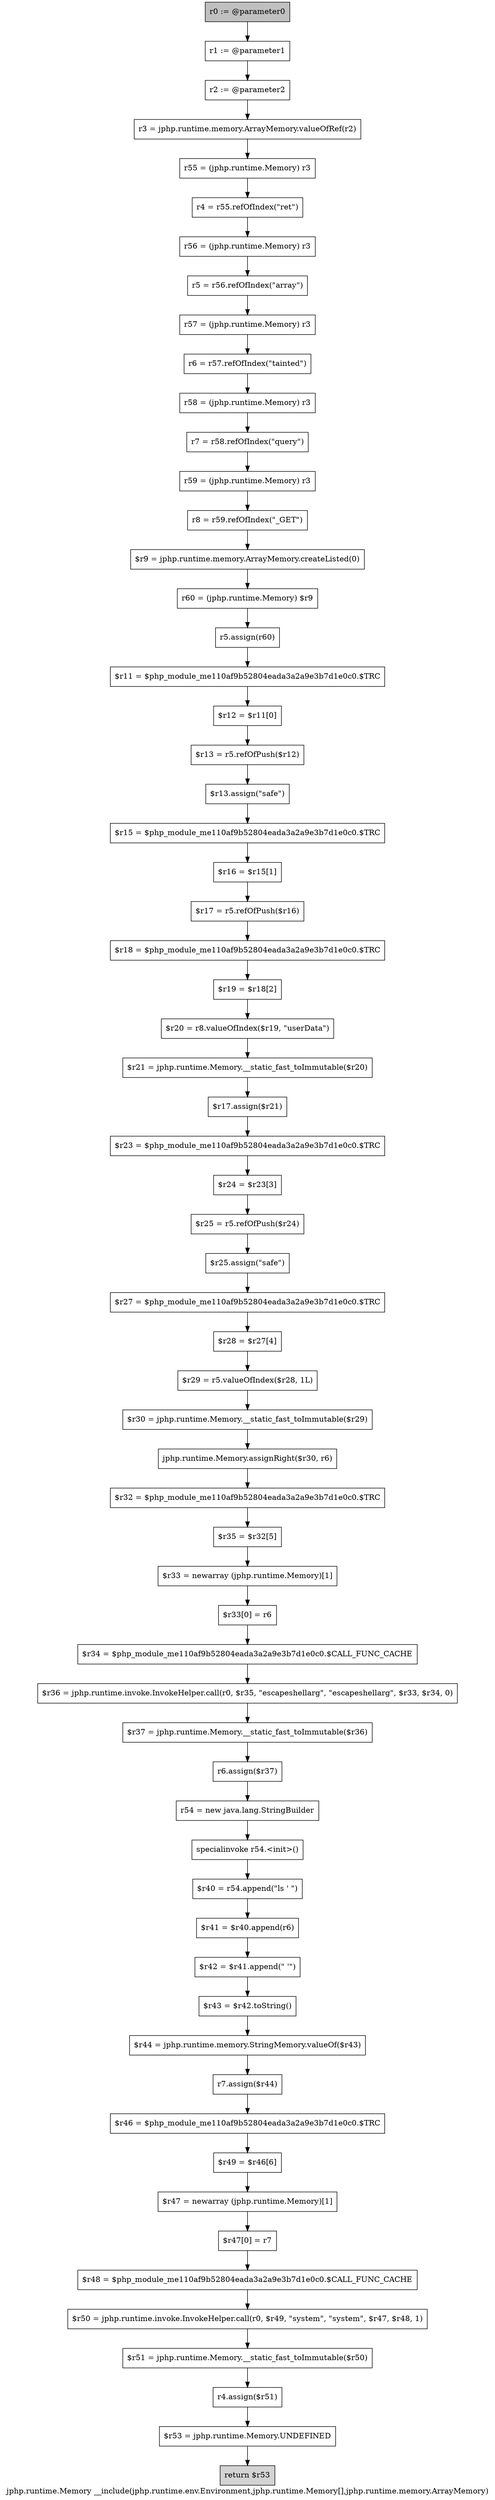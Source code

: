 digraph "jphp.runtime.Memory __include(jphp.runtime.env.Environment,jphp.runtime.Memory[],jphp.runtime.memory.ArrayMemory)" {
    label="jphp.runtime.Memory __include(jphp.runtime.env.Environment,jphp.runtime.Memory[],jphp.runtime.memory.ArrayMemory)";
    node [shape=box];
    "0" [style=filled,fillcolor=gray,label="r0 := @parameter0",];
    "1" [label="r1 := @parameter1",];
    "0"->"1";
    "2" [label="r2 := @parameter2",];
    "1"->"2";
    "3" [label="r3 = jphp.runtime.memory.ArrayMemory.valueOfRef(r2)",];
    "2"->"3";
    "4" [label="r55 = (jphp.runtime.Memory) r3",];
    "3"->"4";
    "5" [label="r4 = r55.refOfIndex(\"ret\")",];
    "4"->"5";
    "6" [label="r56 = (jphp.runtime.Memory) r3",];
    "5"->"6";
    "7" [label="r5 = r56.refOfIndex(\"array\")",];
    "6"->"7";
    "8" [label="r57 = (jphp.runtime.Memory) r3",];
    "7"->"8";
    "9" [label="r6 = r57.refOfIndex(\"tainted\")",];
    "8"->"9";
    "10" [label="r58 = (jphp.runtime.Memory) r3",];
    "9"->"10";
    "11" [label="r7 = r58.refOfIndex(\"query\")",];
    "10"->"11";
    "12" [label="r59 = (jphp.runtime.Memory) r3",];
    "11"->"12";
    "13" [label="r8 = r59.refOfIndex(\"_GET\")",];
    "12"->"13";
    "14" [label="$r9 = jphp.runtime.memory.ArrayMemory.createListed(0)",];
    "13"->"14";
    "15" [label="r60 = (jphp.runtime.Memory) $r9",];
    "14"->"15";
    "16" [label="r5.assign(r60)",];
    "15"->"16";
    "17" [label="$r11 = $php_module_me110af9b52804eada3a2a9e3b7d1e0c0.$TRC",];
    "16"->"17";
    "18" [label="$r12 = $r11[0]",];
    "17"->"18";
    "19" [label="$r13 = r5.refOfPush($r12)",];
    "18"->"19";
    "20" [label="$r13.assign(\"safe\")",];
    "19"->"20";
    "21" [label="$r15 = $php_module_me110af9b52804eada3a2a9e3b7d1e0c0.$TRC",];
    "20"->"21";
    "22" [label="$r16 = $r15[1]",];
    "21"->"22";
    "23" [label="$r17 = r5.refOfPush($r16)",];
    "22"->"23";
    "24" [label="$r18 = $php_module_me110af9b52804eada3a2a9e3b7d1e0c0.$TRC",];
    "23"->"24";
    "25" [label="$r19 = $r18[2]",];
    "24"->"25";
    "26" [label="$r20 = r8.valueOfIndex($r19, \"userData\")",];
    "25"->"26";
    "27" [label="$r21 = jphp.runtime.Memory.__static_fast_toImmutable($r20)",];
    "26"->"27";
    "28" [label="$r17.assign($r21)",];
    "27"->"28";
    "29" [label="$r23 = $php_module_me110af9b52804eada3a2a9e3b7d1e0c0.$TRC",];
    "28"->"29";
    "30" [label="$r24 = $r23[3]",];
    "29"->"30";
    "31" [label="$r25 = r5.refOfPush($r24)",];
    "30"->"31";
    "32" [label="$r25.assign(\"safe\")",];
    "31"->"32";
    "33" [label="$r27 = $php_module_me110af9b52804eada3a2a9e3b7d1e0c0.$TRC",];
    "32"->"33";
    "34" [label="$r28 = $r27[4]",];
    "33"->"34";
    "35" [label="$r29 = r5.valueOfIndex($r28, 1L)",];
    "34"->"35";
    "36" [label="$r30 = jphp.runtime.Memory.__static_fast_toImmutable($r29)",];
    "35"->"36";
    "37" [label="jphp.runtime.Memory.assignRight($r30, r6)",];
    "36"->"37";
    "38" [label="$r32 = $php_module_me110af9b52804eada3a2a9e3b7d1e0c0.$TRC",];
    "37"->"38";
    "39" [label="$r35 = $r32[5]",];
    "38"->"39";
    "40" [label="$r33 = newarray (jphp.runtime.Memory)[1]",];
    "39"->"40";
    "41" [label="$r33[0] = r6",];
    "40"->"41";
    "42" [label="$r34 = $php_module_me110af9b52804eada3a2a9e3b7d1e0c0.$CALL_FUNC_CACHE",];
    "41"->"42";
    "43" [label="$r36 = jphp.runtime.invoke.InvokeHelper.call(r0, $r35, \"escapeshellarg\", \"escapeshellarg\", $r33, $r34, 0)",];
    "42"->"43";
    "44" [label="$r37 = jphp.runtime.Memory.__static_fast_toImmutable($r36)",];
    "43"->"44";
    "45" [label="r6.assign($r37)",];
    "44"->"45";
    "46" [label="r54 = new java.lang.StringBuilder",];
    "45"->"46";
    "47" [label="specialinvoke r54.<init>()",];
    "46"->"47";
    "48" [label="$r40 = r54.append(\"ls \' \")",];
    "47"->"48";
    "49" [label="$r41 = $r40.append(r6)",];
    "48"->"49";
    "50" [label="$r42 = $r41.append(\" \'\")",];
    "49"->"50";
    "51" [label="$r43 = $r42.toString()",];
    "50"->"51";
    "52" [label="$r44 = jphp.runtime.memory.StringMemory.valueOf($r43)",];
    "51"->"52";
    "53" [label="r7.assign($r44)",];
    "52"->"53";
    "54" [label="$r46 = $php_module_me110af9b52804eada3a2a9e3b7d1e0c0.$TRC",];
    "53"->"54";
    "55" [label="$r49 = $r46[6]",];
    "54"->"55";
    "56" [label="$r47 = newarray (jphp.runtime.Memory)[1]",];
    "55"->"56";
    "57" [label="$r47[0] = r7",];
    "56"->"57";
    "58" [label="$r48 = $php_module_me110af9b52804eada3a2a9e3b7d1e0c0.$CALL_FUNC_CACHE",];
    "57"->"58";
    "59" [label="$r50 = jphp.runtime.invoke.InvokeHelper.call(r0, $r49, \"system\", \"system\", $r47, $r48, 1)",];
    "58"->"59";
    "60" [label="$r51 = jphp.runtime.Memory.__static_fast_toImmutable($r50)",];
    "59"->"60";
    "61" [label="r4.assign($r51)",];
    "60"->"61";
    "62" [label="$r53 = jphp.runtime.Memory.UNDEFINED",];
    "61"->"62";
    "63" [style=filled,fillcolor=lightgray,label="return $r53",];
    "62"->"63";
}
